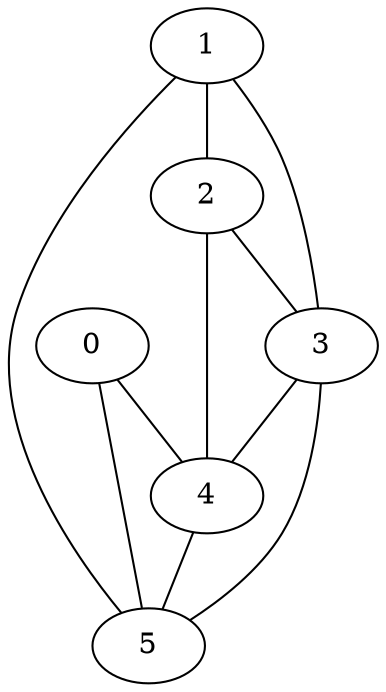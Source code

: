 graph Graphette
{
	0 -- 4;
	0 -- 5;
	1 -- 2;
	1 -- 3;
	1 -- 5;
	2 -- 3;
	2 -- 4;
	3 -- 4;
	3 -- 5;
	4 -- 5;
}